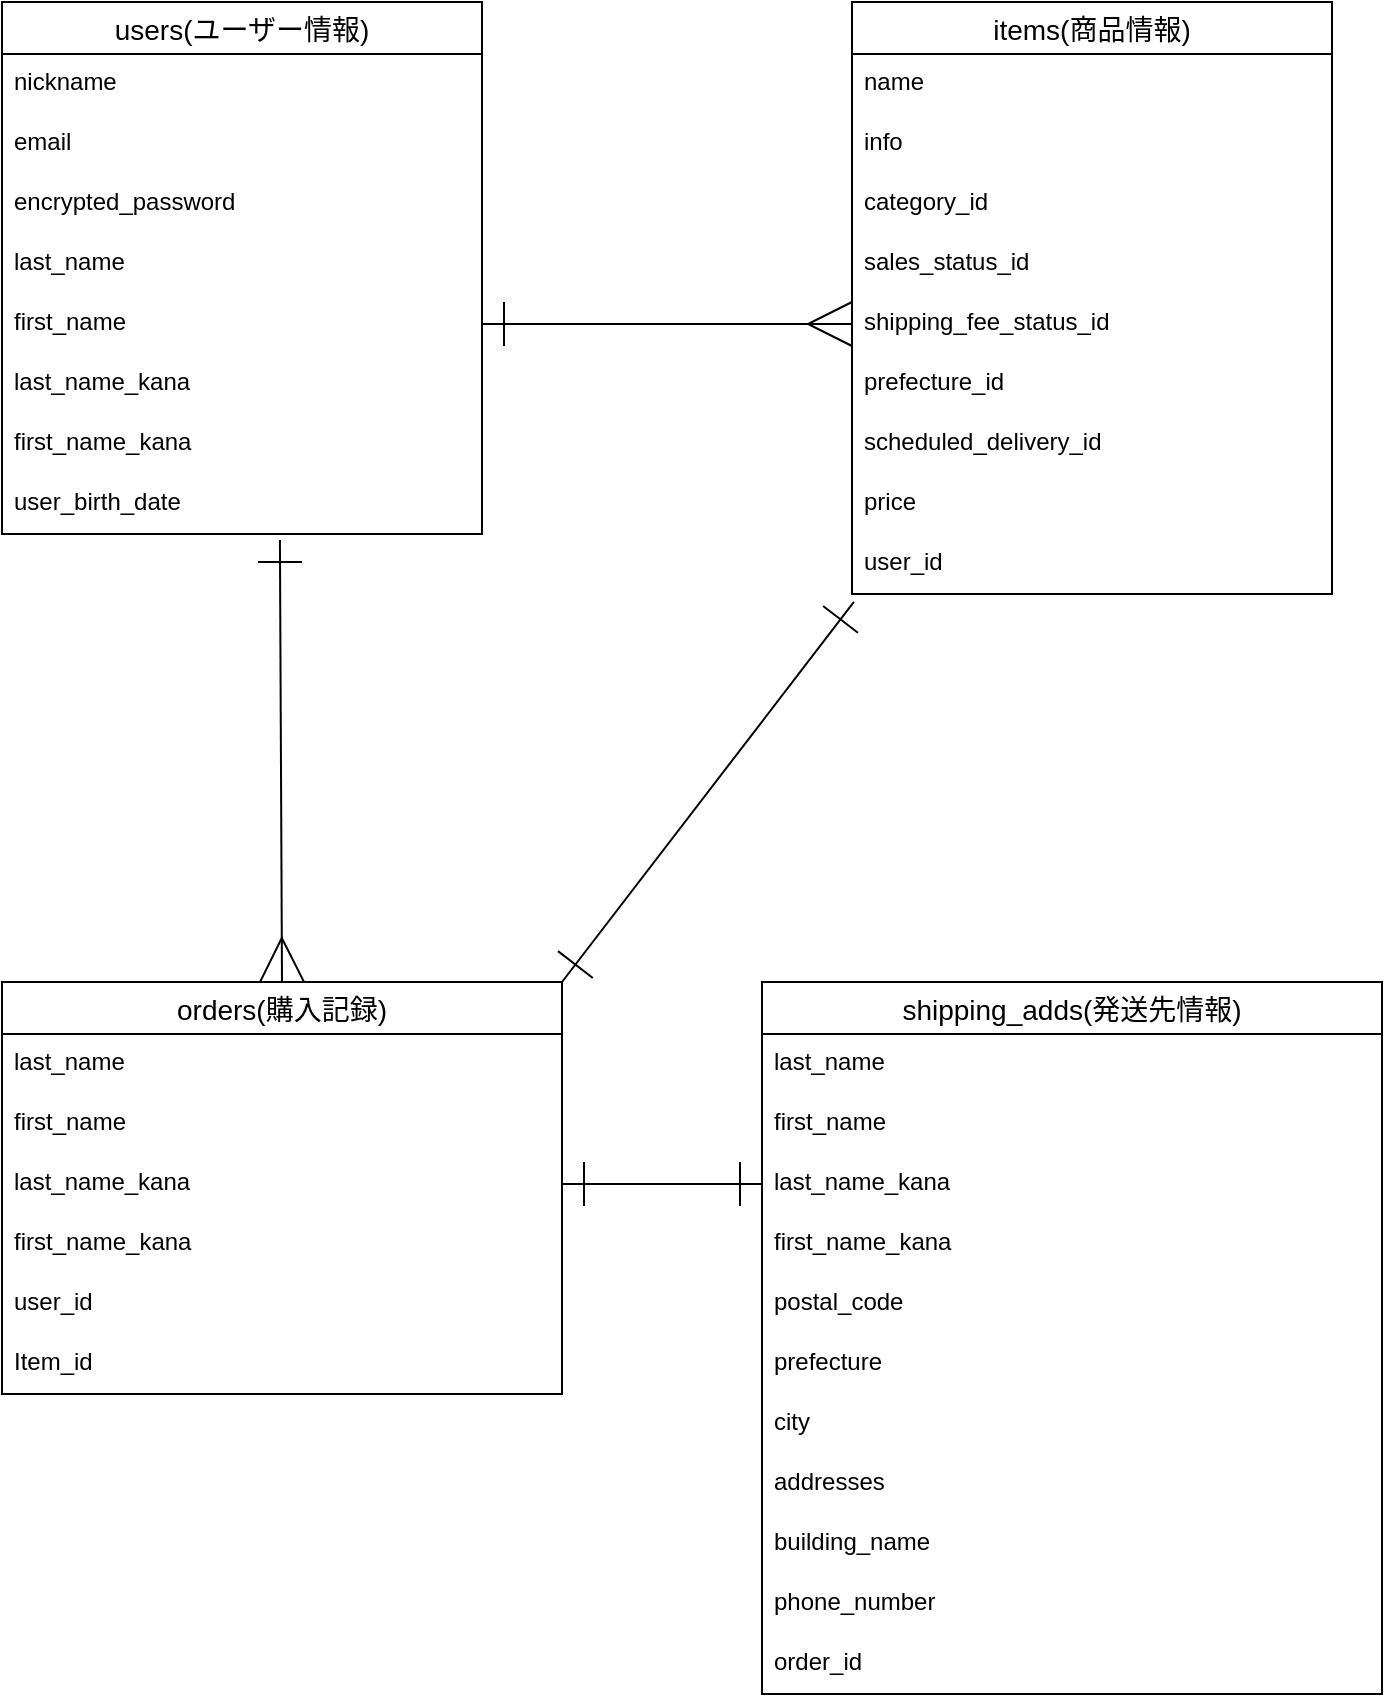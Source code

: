 <mxfile>
    <diagram id="jO1owOp8w8HKTqLt1cpW" name="Page-1">
        <mxGraphModel dx="685" dy="862" grid="1" gridSize="10" guides="1" tooltips="1" connect="1" arrows="1" fold="1" page="1" pageScale="1" pageWidth="827" pageHeight="1169" math="0" shadow="0">
            <root>
                <mxCell id="0"/>
                <mxCell id="1" parent="0"/>
                <mxCell id="qqJ4dBVKoa5xZ0BFw_9E-1" value="users(ユーザー情報)" style="swimlane;fontStyle=0;childLayout=stackLayout;horizontal=1;startSize=26;horizontalStack=0;resizeParent=1;resizeParentMax=0;resizeLast=0;collapsible=1;marginBottom=0;align=center;fontSize=14;" parent="1" vertex="1">
                    <mxGeometry x="60" y="40" width="240" height="266" as="geometry"/>
                </mxCell>
                <mxCell id="qqJ4dBVKoa5xZ0BFw_9E-2" value="nickname" style="text;strokeColor=none;fillColor=none;spacingLeft=4;spacingRight=4;overflow=hidden;rotatable=0;points=[[0,0.5],[1,0.5]];portConstraint=eastwest;fontSize=12;" parent="qqJ4dBVKoa5xZ0BFw_9E-1" vertex="1">
                    <mxGeometry y="26" width="240" height="30" as="geometry"/>
                </mxCell>
                <mxCell id="qqJ4dBVKoa5xZ0BFw_9E-3" value="email" style="text;strokeColor=none;fillColor=none;spacingLeft=4;spacingRight=4;overflow=hidden;rotatable=0;points=[[0,0.5],[1,0.5]];portConstraint=eastwest;fontSize=12;" parent="qqJ4dBVKoa5xZ0BFw_9E-1" vertex="1">
                    <mxGeometry y="56" width="240" height="30" as="geometry"/>
                </mxCell>
                <mxCell id="qqJ4dBVKoa5xZ0BFw_9E-4" value="encrypted_password" style="text;strokeColor=none;fillColor=none;spacingLeft=4;spacingRight=4;overflow=hidden;rotatable=0;points=[[0,0.5],[1,0.5]];portConstraint=eastwest;fontSize=12;" parent="qqJ4dBVKoa5xZ0BFw_9E-1" vertex="1">
                    <mxGeometry y="86" width="240" height="30" as="geometry"/>
                </mxCell>
                <mxCell id="qqJ4dBVKoa5xZ0BFw_9E-9" value="last_name" style="text;strokeColor=none;fillColor=none;spacingLeft=4;spacingRight=4;overflow=hidden;rotatable=0;points=[[0,0.5],[1,0.5]];portConstraint=eastwest;fontSize=12;" parent="qqJ4dBVKoa5xZ0BFw_9E-1" vertex="1">
                    <mxGeometry y="116" width="240" height="30" as="geometry"/>
                </mxCell>
                <mxCell id="qqJ4dBVKoa5xZ0BFw_9E-11" value="first_name" style="text;strokeColor=none;fillColor=none;spacingLeft=4;spacingRight=4;overflow=hidden;rotatable=0;points=[[0,0.5],[1,0.5]];portConstraint=eastwest;fontSize=12;" parent="qqJ4dBVKoa5xZ0BFw_9E-1" vertex="1">
                    <mxGeometry y="146" width="240" height="30" as="geometry"/>
                </mxCell>
                <mxCell id="qqJ4dBVKoa5xZ0BFw_9E-12" value="last_name_kana" style="text;strokeColor=none;fillColor=none;spacingLeft=4;spacingRight=4;overflow=hidden;rotatable=0;points=[[0,0.5],[1,0.5]];portConstraint=eastwest;fontSize=12;" parent="qqJ4dBVKoa5xZ0BFw_9E-1" vertex="1">
                    <mxGeometry y="176" width="240" height="30" as="geometry"/>
                </mxCell>
                <mxCell id="qqJ4dBVKoa5xZ0BFw_9E-14" value="first_name_kana" style="text;strokeColor=none;fillColor=none;spacingLeft=4;spacingRight=4;overflow=hidden;rotatable=0;points=[[0,0.5],[1,0.5]];portConstraint=eastwest;fontSize=12;" parent="qqJ4dBVKoa5xZ0BFw_9E-1" vertex="1">
                    <mxGeometry y="206" width="240" height="30" as="geometry"/>
                </mxCell>
                <mxCell id="qqJ4dBVKoa5xZ0BFw_9E-15" value="user_birth_date" style="text;strokeColor=none;fillColor=none;spacingLeft=4;spacingRight=4;overflow=hidden;rotatable=0;points=[[0,0.5],[1,0.5]];portConstraint=eastwest;fontSize=12;" parent="qqJ4dBVKoa5xZ0BFw_9E-1" vertex="1">
                    <mxGeometry y="236" width="240" height="30" as="geometry"/>
                </mxCell>
                <mxCell id="qqJ4dBVKoa5xZ0BFw_9E-16" value="items(商品情報)" style="swimlane;fontStyle=0;childLayout=stackLayout;horizontal=1;startSize=26;horizontalStack=0;resizeParent=1;resizeParentMax=0;resizeLast=0;collapsible=1;marginBottom=0;align=center;fontSize=14;" parent="1" vertex="1">
                    <mxGeometry x="485" y="40" width="240" height="296" as="geometry"/>
                </mxCell>
                <mxCell id="qqJ4dBVKoa5xZ0BFw_9E-17" value="name" style="text;strokeColor=none;fillColor=none;spacingLeft=4;spacingRight=4;overflow=hidden;rotatable=0;points=[[0,0.5],[1,0.5]];portConstraint=eastwest;fontSize=12;" parent="qqJ4dBVKoa5xZ0BFw_9E-16" vertex="1">
                    <mxGeometry y="26" width="240" height="30" as="geometry"/>
                </mxCell>
                <mxCell id="qqJ4dBVKoa5xZ0BFw_9E-18" value="info" style="text;strokeColor=none;fillColor=none;spacingLeft=4;spacingRight=4;overflow=hidden;rotatable=0;points=[[0,0.5],[1,0.5]];portConstraint=eastwest;fontSize=12;" parent="qqJ4dBVKoa5xZ0BFw_9E-16" vertex="1">
                    <mxGeometry y="56" width="240" height="30" as="geometry"/>
                </mxCell>
                <mxCell id="qqJ4dBVKoa5xZ0BFw_9E-20" value="category_id" style="text;strokeColor=none;fillColor=none;spacingLeft=4;spacingRight=4;overflow=hidden;rotatable=0;points=[[0,0.5],[1,0.5]];portConstraint=eastwest;fontSize=12;" parent="qqJ4dBVKoa5xZ0BFw_9E-16" vertex="1">
                    <mxGeometry y="86" width="240" height="30" as="geometry"/>
                </mxCell>
                <mxCell id="qqJ4dBVKoa5xZ0BFw_9E-23" value="sales_status_id" style="text;strokeColor=none;fillColor=none;spacingLeft=4;spacingRight=4;overflow=hidden;rotatable=0;points=[[0,0.5],[1,0.5]];portConstraint=eastwest;fontSize=12;" parent="qqJ4dBVKoa5xZ0BFw_9E-16" vertex="1">
                    <mxGeometry y="116" width="240" height="30" as="geometry"/>
                </mxCell>
                <mxCell id="qqJ4dBVKoa5xZ0BFw_9E-25" value="shipping_fee_status_id" style="text;strokeColor=none;fillColor=none;spacingLeft=4;spacingRight=4;overflow=hidden;rotatable=0;points=[[0,0.5],[1,0.5]];portConstraint=eastwest;fontSize=12;" parent="qqJ4dBVKoa5xZ0BFw_9E-16" vertex="1">
                    <mxGeometry y="146" width="240" height="30" as="geometry"/>
                </mxCell>
                <mxCell id="qqJ4dBVKoa5xZ0BFw_9E-22" value="prefecture_id" style="text;strokeColor=none;fillColor=none;spacingLeft=4;spacingRight=4;overflow=hidden;rotatable=0;points=[[0,0.5],[1,0.5]];portConstraint=eastwest;fontSize=12;" parent="qqJ4dBVKoa5xZ0BFw_9E-16" vertex="1">
                    <mxGeometry y="176" width="240" height="30" as="geometry"/>
                </mxCell>
                <mxCell id="qqJ4dBVKoa5xZ0BFw_9E-24" value="scheduled_delivery_id" style="text;strokeColor=none;fillColor=none;spacingLeft=4;spacingRight=4;overflow=hidden;rotatable=0;points=[[0,0.5],[1,0.5]];portConstraint=eastwest;fontSize=12;" parent="qqJ4dBVKoa5xZ0BFw_9E-16" vertex="1">
                    <mxGeometry y="206" width="240" height="30" as="geometry"/>
                </mxCell>
                <mxCell id="qqJ4dBVKoa5xZ0BFw_9E-21" value="price" style="text;strokeColor=none;fillColor=none;spacingLeft=4;spacingRight=4;overflow=hidden;rotatable=0;points=[[0,0.5],[1,0.5]];portConstraint=eastwest;fontSize=12;" parent="qqJ4dBVKoa5xZ0BFw_9E-16" vertex="1">
                    <mxGeometry y="236" width="240" height="30" as="geometry"/>
                </mxCell>
                <mxCell id="qqJ4dBVKoa5xZ0BFw_9E-19" value="user_id" style="text;strokeColor=none;fillColor=none;spacingLeft=4;spacingRight=4;overflow=hidden;rotatable=0;points=[[0,0.5],[1,0.5]];portConstraint=eastwest;fontSize=12;" parent="qqJ4dBVKoa5xZ0BFw_9E-16" vertex="1">
                    <mxGeometry y="266" width="240" height="30" as="geometry"/>
                </mxCell>
                <mxCell id="8" style="edgeStyle=none;html=1;exitX=1;exitY=0;exitDx=0;exitDy=0;entryX=0.004;entryY=1.133;entryDx=0;entryDy=0;entryPerimeter=0;startArrow=ERone;startFill=0;endArrow=ERone;endFill=0;startSize=20;endSize=20;" edge="1" parent="1" source="qqJ4dBVKoa5xZ0BFw_9E-26" target="qqJ4dBVKoa5xZ0BFw_9E-19">
                    <mxGeometry relative="1" as="geometry"/>
                </mxCell>
                <mxCell id="10" style="edgeStyle=none;html=1;exitX=0.5;exitY=0;exitDx=0;exitDy=0;entryX=0.579;entryY=1.1;entryDx=0;entryDy=0;entryPerimeter=0;startArrow=ERmany;startFill=0;endArrow=ERone;endFill=0;startSize=20;endSize=20;" edge="1" parent="1" source="qqJ4dBVKoa5xZ0BFw_9E-26" target="qqJ4dBVKoa5xZ0BFw_9E-15">
                    <mxGeometry relative="1" as="geometry"/>
                </mxCell>
                <mxCell id="qqJ4dBVKoa5xZ0BFw_9E-26" value="orders(購入記録)" style="swimlane;fontStyle=0;childLayout=stackLayout;horizontal=1;startSize=26;horizontalStack=0;resizeParent=1;resizeParentMax=0;resizeLast=0;collapsible=1;marginBottom=0;align=center;fontSize=14;" parent="1" vertex="1">
                    <mxGeometry x="60" y="530" width="280" height="206" as="geometry"/>
                </mxCell>
                <mxCell id="qqJ4dBVKoa5xZ0BFw_9E-27" value="last_name" style="text;strokeColor=none;fillColor=none;spacingLeft=4;spacingRight=4;overflow=hidden;rotatable=0;points=[[0,0.5],[1,0.5]];portConstraint=eastwest;fontSize=12;" parent="qqJ4dBVKoa5xZ0BFw_9E-26" vertex="1">
                    <mxGeometry y="26" width="280" height="30" as="geometry"/>
                </mxCell>
                <mxCell id="qqJ4dBVKoa5xZ0BFw_9E-28" value="first_name" style="text;strokeColor=none;fillColor=none;spacingLeft=4;spacingRight=4;overflow=hidden;rotatable=0;points=[[0,0.5],[1,0.5]];portConstraint=eastwest;fontSize=12;" parent="qqJ4dBVKoa5xZ0BFw_9E-26" vertex="1">
                    <mxGeometry y="56" width="280" height="30" as="geometry"/>
                </mxCell>
                <mxCell id="qqJ4dBVKoa5xZ0BFw_9E-29" value="last_name_kana" style="text;strokeColor=none;fillColor=none;spacingLeft=4;spacingRight=4;overflow=hidden;rotatable=0;points=[[0,0.5],[1,0.5]];portConstraint=eastwest;fontSize=12;" parent="qqJ4dBVKoa5xZ0BFw_9E-26" vertex="1">
                    <mxGeometry y="86" width="280" height="30" as="geometry"/>
                </mxCell>
                <mxCell id="qqJ4dBVKoa5xZ0BFw_9E-31" value="first_name_kana" style="text;strokeColor=none;fillColor=none;spacingLeft=4;spacingRight=4;overflow=hidden;rotatable=0;points=[[0,0.5],[1,0.5]];portConstraint=eastwest;fontSize=12;" parent="qqJ4dBVKoa5xZ0BFw_9E-26" vertex="1">
                    <mxGeometry y="116" width="280" height="30" as="geometry"/>
                </mxCell>
                <mxCell id="qqJ4dBVKoa5xZ0BFw_9E-30" value="user_id" style="text;strokeColor=none;fillColor=none;spacingLeft=4;spacingRight=4;overflow=hidden;rotatable=0;points=[[0,0.5],[1,0.5]];portConstraint=eastwest;fontSize=12;" parent="qqJ4dBVKoa5xZ0BFw_9E-26" vertex="1">
                    <mxGeometry y="146" width="280" height="30" as="geometry"/>
                </mxCell>
                <mxCell id="qqJ4dBVKoa5xZ0BFw_9E-32" value="Item_id" style="text;strokeColor=none;fillColor=none;spacingLeft=4;spacingRight=4;overflow=hidden;rotatable=0;points=[[0,0.5],[1,0.5]];portConstraint=eastwest;fontSize=12;" parent="qqJ4dBVKoa5xZ0BFw_9E-26" vertex="1">
                    <mxGeometry y="176" width="280" height="30" as="geometry"/>
                </mxCell>
                <mxCell id="qqJ4dBVKoa5xZ0BFw_9E-33" value="shipping_adds(発送先情報)" style="swimlane;fontStyle=0;childLayout=stackLayout;horizontal=1;startSize=26;horizontalStack=0;resizeParent=1;resizeParentMax=0;resizeLast=0;collapsible=1;marginBottom=0;align=center;fontSize=14;" parent="1" vertex="1">
                    <mxGeometry x="440" y="530" width="310" height="356" as="geometry"/>
                </mxCell>
                <mxCell id="qqJ4dBVKoa5xZ0BFw_9E-34" value="last_name" style="text;strokeColor=none;fillColor=none;spacingLeft=4;spacingRight=4;overflow=hidden;rotatable=0;points=[[0,0.5],[1,0.5]];portConstraint=eastwest;fontSize=12;" parent="qqJ4dBVKoa5xZ0BFw_9E-33" vertex="1">
                    <mxGeometry y="26" width="310" height="30" as="geometry"/>
                </mxCell>
                <mxCell id="qqJ4dBVKoa5xZ0BFw_9E-35" value="first_name" style="text;strokeColor=none;fillColor=none;spacingLeft=4;spacingRight=4;overflow=hidden;rotatable=0;points=[[0,0.5],[1,0.5]];portConstraint=eastwest;fontSize=12;" parent="qqJ4dBVKoa5xZ0BFw_9E-33" vertex="1">
                    <mxGeometry y="56" width="310" height="30" as="geometry"/>
                </mxCell>
                <mxCell id="qqJ4dBVKoa5xZ0BFw_9E-38" value="last_name_kana" style="text;strokeColor=none;fillColor=none;spacingLeft=4;spacingRight=4;overflow=hidden;rotatable=0;points=[[0,0.5],[1,0.5]];portConstraint=eastwest;fontSize=12;" parent="qqJ4dBVKoa5xZ0BFw_9E-33" vertex="1">
                    <mxGeometry y="86" width="310" height="30" as="geometry"/>
                </mxCell>
                <mxCell id="qqJ4dBVKoa5xZ0BFw_9E-44" value="first_name_kana" style="text;strokeColor=none;fillColor=none;spacingLeft=4;spacingRight=4;overflow=hidden;rotatable=0;points=[[0,0.5],[1,0.5]];portConstraint=eastwest;fontSize=12;" parent="qqJ4dBVKoa5xZ0BFw_9E-33" vertex="1">
                    <mxGeometry y="116" width="310" height="30" as="geometry"/>
                </mxCell>
                <mxCell id="qqJ4dBVKoa5xZ0BFw_9E-40" value="postal_code" style="text;strokeColor=none;fillColor=none;spacingLeft=4;spacingRight=4;overflow=hidden;rotatable=0;points=[[0,0.5],[1,0.5]];portConstraint=eastwest;fontSize=12;" parent="qqJ4dBVKoa5xZ0BFw_9E-33" vertex="1">
                    <mxGeometry y="146" width="310" height="30" as="geometry"/>
                </mxCell>
                <mxCell id="qqJ4dBVKoa5xZ0BFw_9E-43" value="prefecture" style="text;strokeColor=none;fillColor=none;spacingLeft=4;spacingRight=4;overflow=hidden;rotatable=0;points=[[0,0.5],[1,0.5]];portConstraint=eastwest;fontSize=12;" parent="qqJ4dBVKoa5xZ0BFw_9E-33" vertex="1">
                    <mxGeometry y="176" width="310" height="30" as="geometry"/>
                </mxCell>
                <mxCell id="qqJ4dBVKoa5xZ0BFw_9E-41" value="city" style="text;strokeColor=none;fillColor=none;spacingLeft=4;spacingRight=4;overflow=hidden;rotatable=0;points=[[0,0.5],[1,0.5]];portConstraint=eastwest;fontSize=12;" parent="qqJ4dBVKoa5xZ0BFw_9E-33" vertex="1">
                    <mxGeometry y="206" width="310" height="30" as="geometry"/>
                </mxCell>
                <mxCell id="qqJ4dBVKoa5xZ0BFw_9E-42" value="addresses" style="text;strokeColor=none;fillColor=none;spacingLeft=4;spacingRight=4;overflow=hidden;rotatable=0;points=[[0,0.5],[1,0.5]];portConstraint=eastwest;fontSize=12;" parent="qqJ4dBVKoa5xZ0BFw_9E-33" vertex="1">
                    <mxGeometry y="236" width="310" height="30" as="geometry"/>
                </mxCell>
                <mxCell id="qqJ4dBVKoa5xZ0BFw_9E-39" value="building_name" style="text;strokeColor=none;fillColor=none;spacingLeft=4;spacingRight=4;overflow=hidden;rotatable=0;points=[[0,0.5],[1,0.5]];portConstraint=eastwest;fontSize=12;" parent="qqJ4dBVKoa5xZ0BFw_9E-33" vertex="1">
                    <mxGeometry y="266" width="310" height="30" as="geometry"/>
                </mxCell>
                <mxCell id="qqJ4dBVKoa5xZ0BFw_9E-37" value="phone_number" style="text;strokeColor=none;fillColor=none;spacingLeft=4;spacingRight=4;overflow=hidden;rotatable=0;points=[[0,0.5],[1,0.5]];portConstraint=eastwest;fontSize=12;" parent="qqJ4dBVKoa5xZ0BFw_9E-33" vertex="1">
                    <mxGeometry y="296" width="310" height="30" as="geometry"/>
                </mxCell>
                <mxCell id="qqJ4dBVKoa5xZ0BFw_9E-36" value="order_id" style="text;strokeColor=none;fillColor=none;spacingLeft=4;spacingRight=4;overflow=hidden;rotatable=0;points=[[0,0.5],[1,0.5]];portConstraint=eastwest;fontSize=12;" parent="qqJ4dBVKoa5xZ0BFw_9E-33" vertex="1">
                    <mxGeometry y="326" width="310" height="30" as="geometry"/>
                </mxCell>
                <mxCell id="3" style="edgeStyle=none;html=1;exitX=1;exitY=0.5;exitDx=0;exitDy=0;entryX=0;entryY=0.5;entryDx=0;entryDy=0;startArrow=ERone;startFill=0;endArrow=ERmany;endFill=0;endSize=20;startSize=20;" parent="1" source="qqJ4dBVKoa5xZ0BFw_9E-11" target="qqJ4dBVKoa5xZ0BFw_9E-25" edge="1">
                    <mxGeometry relative="1" as="geometry"/>
                </mxCell>
                <mxCell id="9" style="edgeStyle=none;html=1;exitX=1;exitY=0.5;exitDx=0;exitDy=0;entryX=0;entryY=0.5;entryDx=0;entryDy=0;startArrow=ERone;startFill=0;endArrow=ERone;endFill=0;startSize=20;endSize=20;" edge="1" parent="1" source="qqJ4dBVKoa5xZ0BFw_9E-29" target="qqJ4dBVKoa5xZ0BFw_9E-38">
                    <mxGeometry relative="1" as="geometry"/>
                </mxCell>
            </root>
        </mxGraphModel>
    </diagram>
</mxfile>